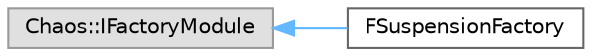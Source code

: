 digraph "Graphical Class Hierarchy"
{
 // INTERACTIVE_SVG=YES
 // LATEX_PDF_SIZE
  bgcolor="transparent";
  edge [fontname=Helvetica,fontsize=10,labelfontname=Helvetica,labelfontsize=10];
  node [fontname=Helvetica,fontsize=10,shape=box,height=0.2,width=0.4];
  rankdir="LR";
  Node0 [id="Node000000",label="Chaos::IFactoryModule",height=0.2,width=0.4,color="grey60", fillcolor="#E0E0E0", style="filled",tooltip=" "];
  Node0 -> Node1 [id="edge2923_Node000000_Node000001",dir="back",color="steelblue1",style="solid",tooltip=" "];
  Node1 [id="Node000001",label="FSuspensionFactory",height=0.2,width=0.4,color="grey40", fillcolor="white", style="filled",URL="$d9/dd3/classFSuspensionFactory.html",tooltip=" "];
}
